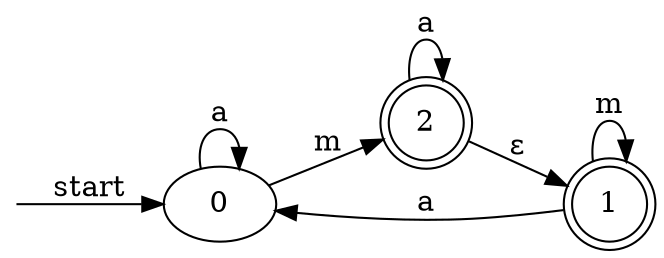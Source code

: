 digraph enfa {
    rankdir = LR;
    __start [style = invis, shape = point];
    __start -> "0" [ label = "start" ];
    node [shape = doublecircle]; "1" "2"
    node [shape = circle];
    "1" -> "0" [ label = "a" ];
    "2" -> "2" [ label = "a" ];
    "0" -> "2" [ label = "m" ];
    "0" -> "0" [ label = "a" ];
    "1" -> "1" [ label = "m" ];
    "2" -> "1" [ label = "&epsilon;" ];
}
